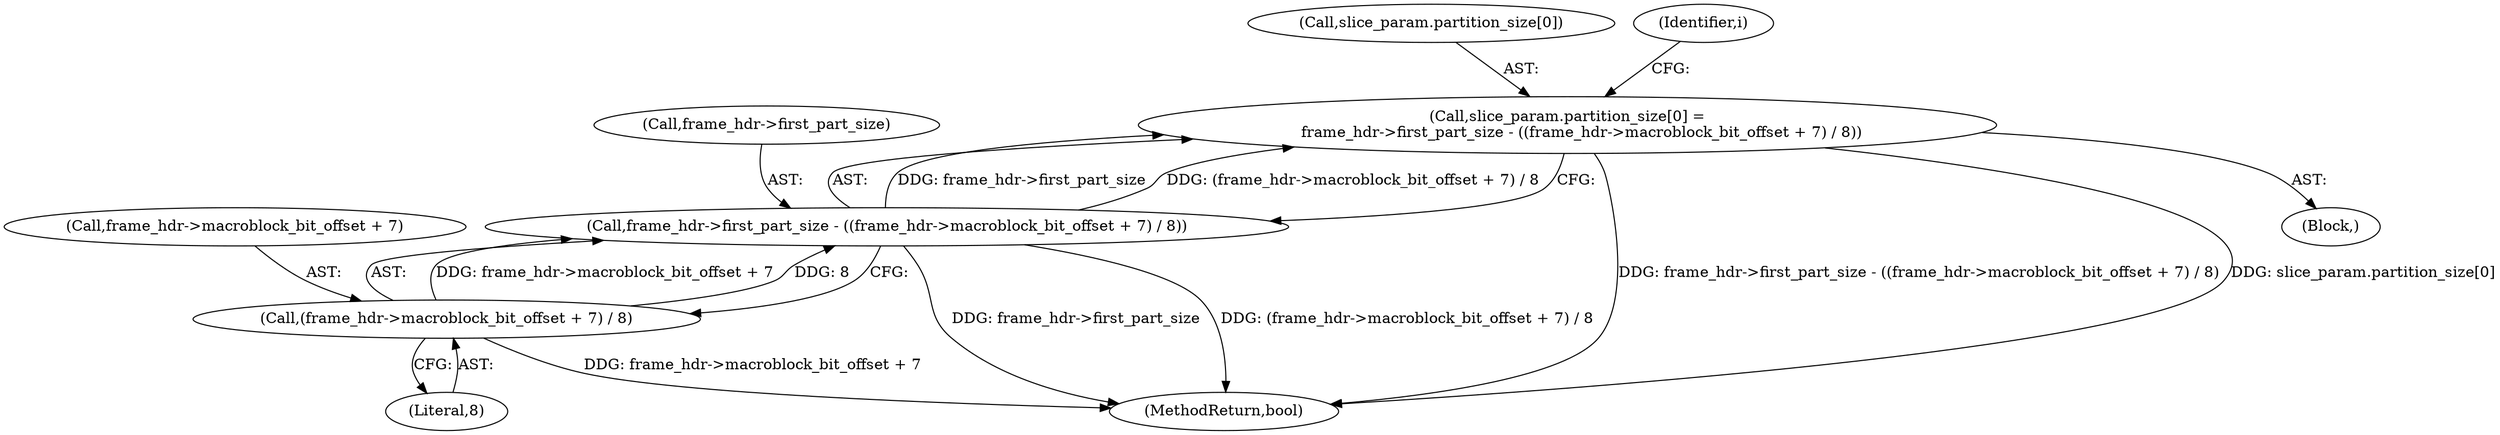 digraph "0_Chrome_27c68f543e5eba779902447445dfb05ec3f5bf75_2@array" {
"1000708" [label="(Call,slice_param.partition_size[0] =\n      frame_hdr->first_part_size - ((frame_hdr->macroblock_bit_offset + 7) / 8))"];
"1000714" [label="(Call,frame_hdr->first_part_size - ((frame_hdr->macroblock_bit_offset + 7) / 8))"];
"1000718" [label="(Call,(frame_hdr->macroblock_bit_offset + 7) / 8)"];
"1000715" [label="(Call,frame_hdr->first_part_size)"];
"1000709" [label="(Call,slice_param.partition_size[0])"];
"1000724" [label="(Literal,8)"];
"1000106" [label="(Block,)"];
"1000719" [label="(Call,frame_hdr->macroblock_bit_offset + 7)"];
"1000708" [label="(Call,slice_param.partition_size[0] =\n      frame_hdr->first_part_size - ((frame_hdr->macroblock_bit_offset + 7) / 8))"];
"1000786" [label="(MethodReturn,bool)"];
"1000718" [label="(Call,(frame_hdr->macroblock_bit_offset + 7) / 8)"];
"1000728" [label="(Identifier,i)"];
"1000714" [label="(Call,frame_hdr->first_part_size - ((frame_hdr->macroblock_bit_offset + 7) / 8))"];
"1000708" -> "1000106"  [label="AST: "];
"1000708" -> "1000714"  [label="CFG: "];
"1000709" -> "1000708"  [label="AST: "];
"1000714" -> "1000708"  [label="AST: "];
"1000728" -> "1000708"  [label="CFG: "];
"1000708" -> "1000786"  [label="DDG: frame_hdr->first_part_size - ((frame_hdr->macroblock_bit_offset + 7) / 8)"];
"1000708" -> "1000786"  [label="DDG: slice_param.partition_size[0]"];
"1000714" -> "1000708"  [label="DDG: frame_hdr->first_part_size"];
"1000714" -> "1000708"  [label="DDG: (frame_hdr->macroblock_bit_offset + 7) / 8"];
"1000714" -> "1000718"  [label="CFG: "];
"1000715" -> "1000714"  [label="AST: "];
"1000718" -> "1000714"  [label="AST: "];
"1000714" -> "1000786"  [label="DDG: frame_hdr->first_part_size"];
"1000714" -> "1000786"  [label="DDG: (frame_hdr->macroblock_bit_offset + 7) / 8"];
"1000718" -> "1000714"  [label="DDG: frame_hdr->macroblock_bit_offset + 7"];
"1000718" -> "1000714"  [label="DDG: 8"];
"1000718" -> "1000724"  [label="CFG: "];
"1000719" -> "1000718"  [label="AST: "];
"1000724" -> "1000718"  [label="AST: "];
"1000718" -> "1000786"  [label="DDG: frame_hdr->macroblock_bit_offset + 7"];
}
